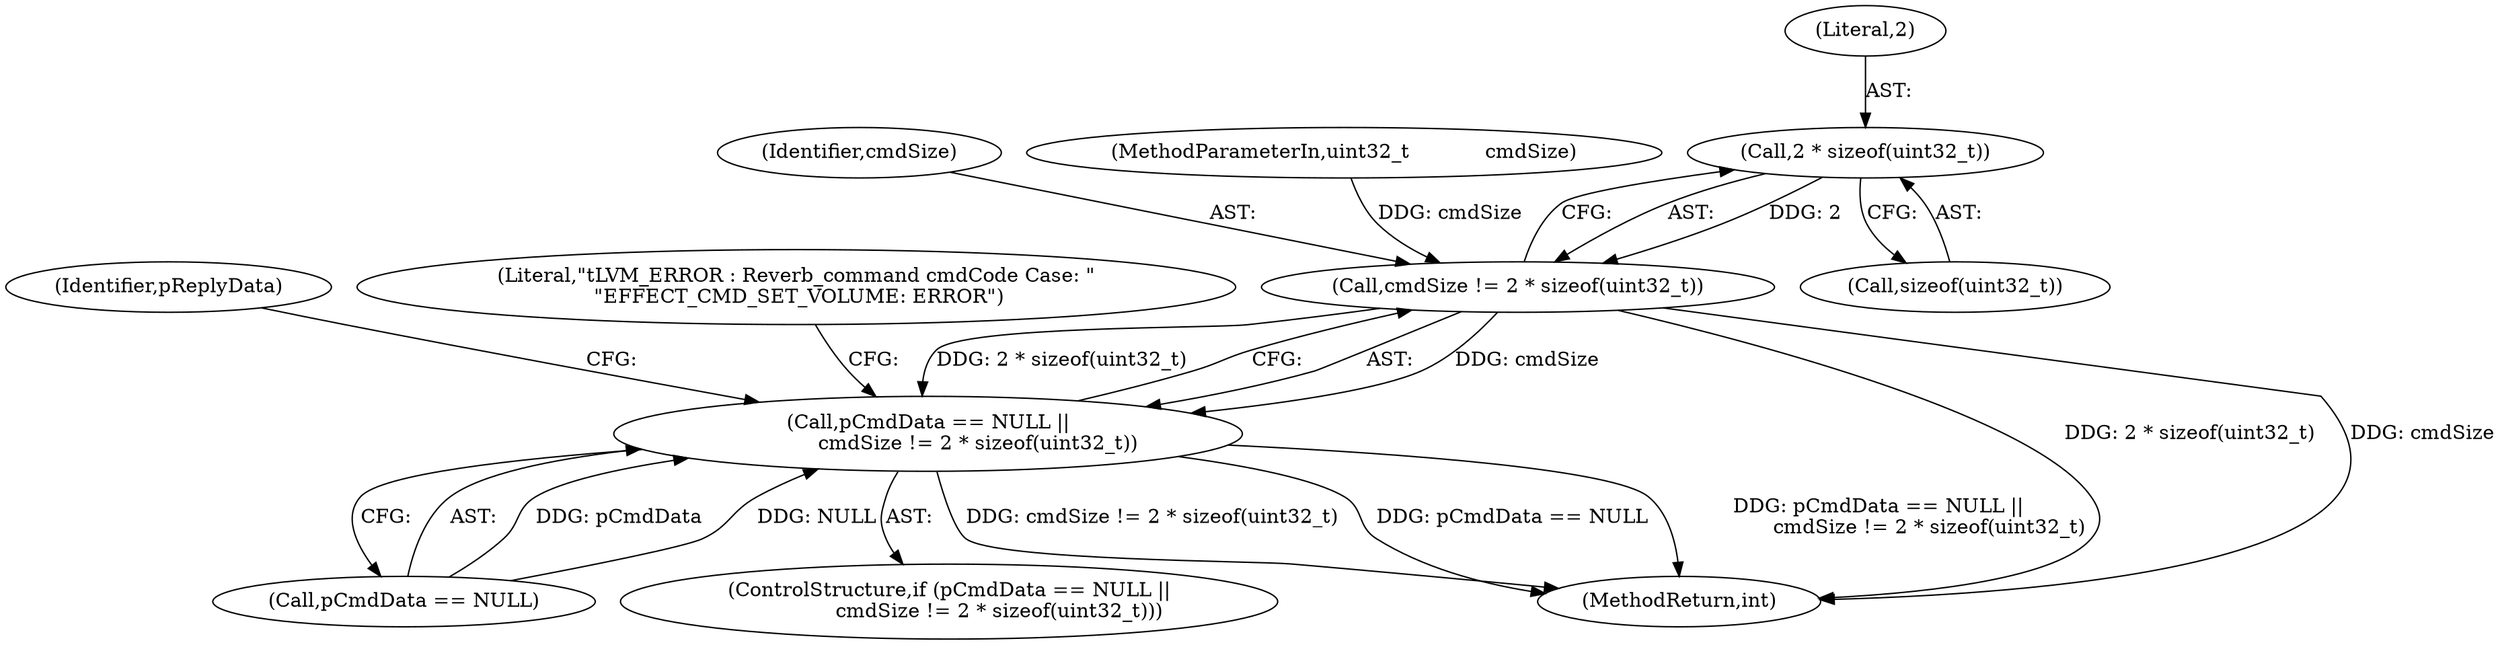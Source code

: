 digraph "0_Android_9e29523b9537983b4c4b205ff868d0b3bca0383b_0@API" {
"1000568" [label="(Call,2 * sizeof(uint32_t))"];
"1000566" [label="(Call,cmdSize != 2 * sizeof(uint32_t))"];
"1000562" [label="(Call,pCmdData == NULL ||\n                cmdSize != 2 * sizeof(uint32_t))"];
"1000562" [label="(Call,pCmdData == NULL ||\n                cmdSize != 2 * sizeof(uint32_t))"];
"1000688" [label="(MethodReturn,int)"];
"1000563" [label="(Call,pCmdData == NULL)"];
"1000569" [label="(Literal,2)"];
"1000567" [label="(Identifier,cmdSize)"];
"1000566" [label="(Call,cmdSize != 2 * sizeof(uint32_t))"];
"1000561" [label="(ControlStructure,if (pCmdData == NULL ||\n                cmdSize != 2 * sizeof(uint32_t)))"];
"1000109" [label="(MethodParameterIn,uint32_t            cmdSize)"];
"1000580" [label="(Identifier,pReplyData)"];
"1000574" [label="(Literal,\"\tLVM_ERROR : Reverb_command cmdCode Case: \"\n \"EFFECT_CMD_SET_VOLUME: ERROR\")"];
"1000568" [label="(Call,2 * sizeof(uint32_t))"];
"1000570" [label="(Call,sizeof(uint32_t))"];
"1000568" -> "1000566"  [label="AST: "];
"1000568" -> "1000570"  [label="CFG: "];
"1000569" -> "1000568"  [label="AST: "];
"1000570" -> "1000568"  [label="AST: "];
"1000566" -> "1000568"  [label="CFG: "];
"1000568" -> "1000566"  [label="DDG: 2"];
"1000566" -> "1000562"  [label="AST: "];
"1000567" -> "1000566"  [label="AST: "];
"1000562" -> "1000566"  [label="CFG: "];
"1000566" -> "1000688"  [label="DDG: 2 * sizeof(uint32_t)"];
"1000566" -> "1000688"  [label="DDG: cmdSize"];
"1000566" -> "1000562"  [label="DDG: cmdSize"];
"1000566" -> "1000562"  [label="DDG: 2 * sizeof(uint32_t)"];
"1000109" -> "1000566"  [label="DDG: cmdSize"];
"1000562" -> "1000561"  [label="AST: "];
"1000562" -> "1000563"  [label="CFG: "];
"1000563" -> "1000562"  [label="AST: "];
"1000574" -> "1000562"  [label="CFG: "];
"1000580" -> "1000562"  [label="CFG: "];
"1000562" -> "1000688"  [label="DDG: pCmdData == NULL"];
"1000562" -> "1000688"  [label="DDG: pCmdData == NULL ||\n                cmdSize != 2 * sizeof(uint32_t)"];
"1000562" -> "1000688"  [label="DDG: cmdSize != 2 * sizeof(uint32_t)"];
"1000563" -> "1000562"  [label="DDG: pCmdData"];
"1000563" -> "1000562"  [label="DDG: NULL"];
}
